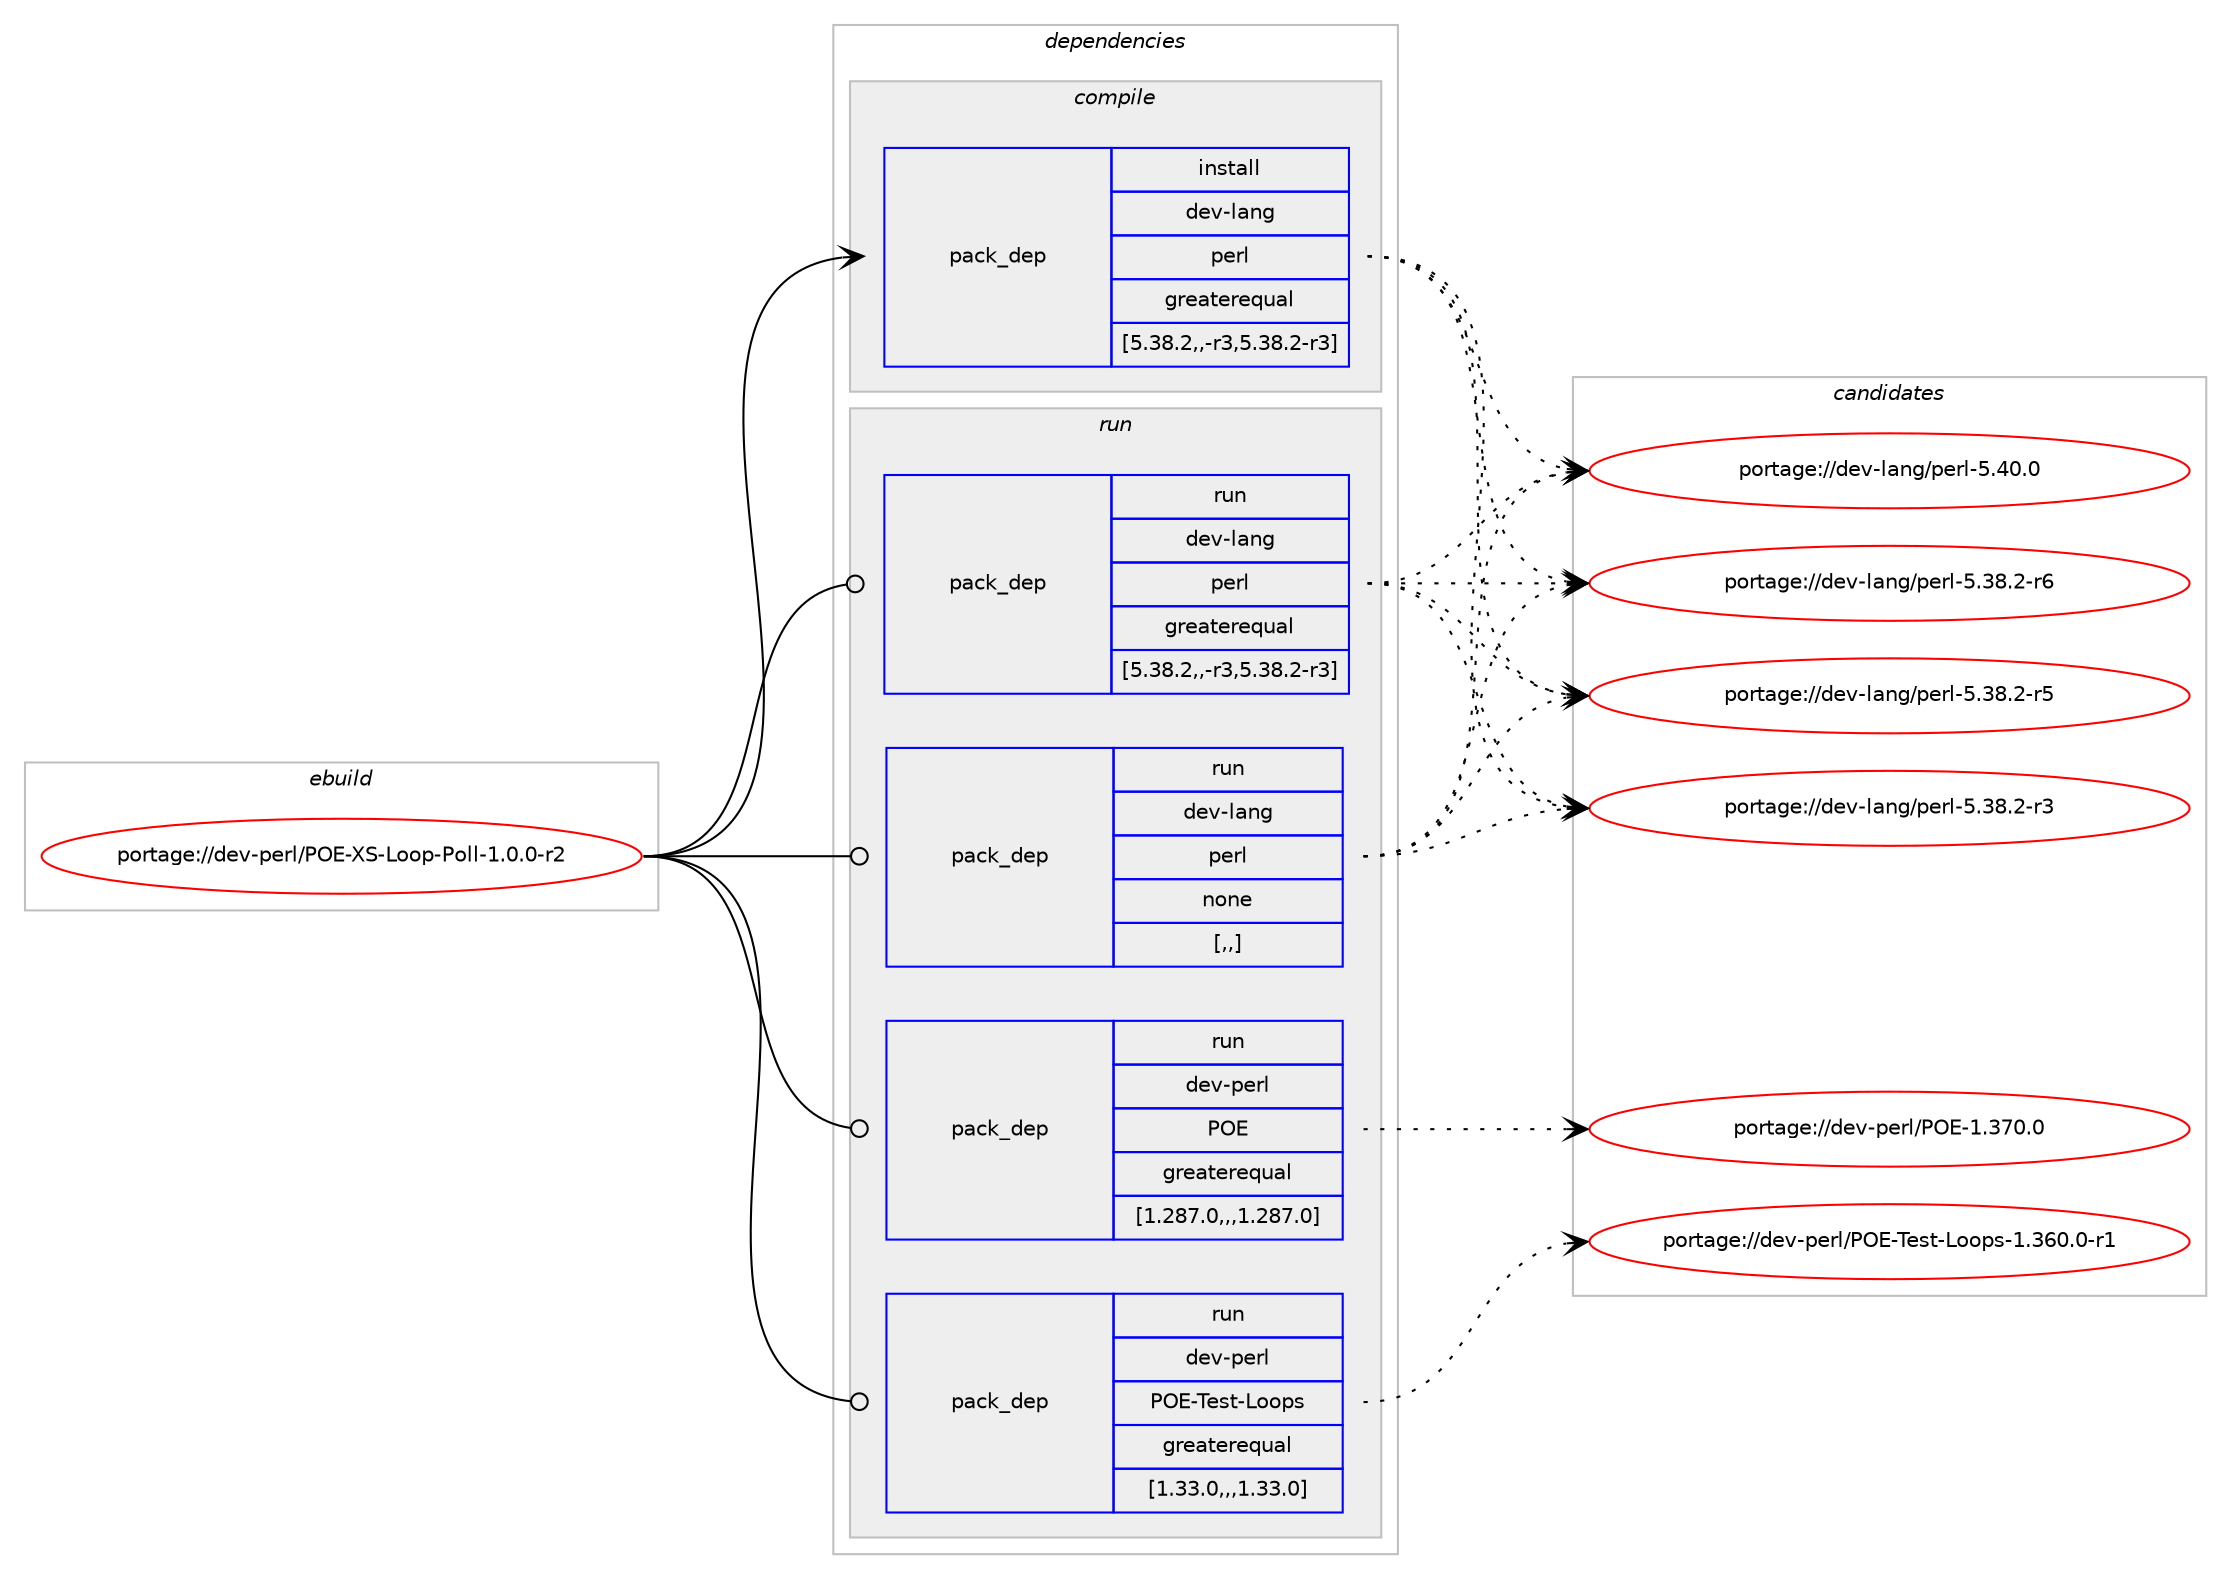 digraph prolog {

# *************
# Graph options
# *************

newrank=true;
concentrate=true;
compound=true;
graph [rankdir=LR,fontname=Helvetica,fontsize=10,ranksep=1.5];#, ranksep=2.5, nodesep=0.2];
edge  [arrowhead=vee];
node  [fontname=Helvetica,fontsize=10];

# **********
# The ebuild
# **********

subgraph cluster_leftcol {
color=gray;
rank=same;
label=<<i>ebuild</i>>;
id [label="portage://dev-perl/POE-XS-Loop-Poll-1.0.0-r2", color=red, width=4, href="../dev-perl/POE-XS-Loop-Poll-1.0.0-r2.svg"];
}

# ****************
# The dependencies
# ****************

subgraph cluster_midcol {
color=gray;
label=<<i>dependencies</i>>;
subgraph cluster_compile {
fillcolor="#eeeeee";
style=filled;
label=<<i>compile</i>>;
subgraph pack103367 {
dependency134330 [label=<<TABLE BORDER="0" CELLBORDER="1" CELLSPACING="0" CELLPADDING="4" WIDTH="220"><TR><TD ROWSPAN="6" CELLPADDING="30">pack_dep</TD></TR><TR><TD WIDTH="110">install</TD></TR><TR><TD>dev-lang</TD></TR><TR><TD>perl</TD></TR><TR><TD>greaterequal</TD></TR><TR><TD>[5.38.2,,-r3,5.38.2-r3]</TD></TR></TABLE>>, shape=none, color=blue];
}
id:e -> dependency134330:w [weight=20,style="solid",arrowhead="vee"];
}
subgraph cluster_compileandrun {
fillcolor="#eeeeee";
style=filled;
label=<<i>compile and run</i>>;
}
subgraph cluster_run {
fillcolor="#eeeeee";
style=filled;
label=<<i>run</i>>;
subgraph pack103368 {
dependency134331 [label=<<TABLE BORDER="0" CELLBORDER="1" CELLSPACING="0" CELLPADDING="4" WIDTH="220"><TR><TD ROWSPAN="6" CELLPADDING="30">pack_dep</TD></TR><TR><TD WIDTH="110">run</TD></TR><TR><TD>dev-lang</TD></TR><TR><TD>perl</TD></TR><TR><TD>greaterequal</TD></TR><TR><TD>[5.38.2,,-r3,5.38.2-r3]</TD></TR></TABLE>>, shape=none, color=blue];
}
id:e -> dependency134331:w [weight=20,style="solid",arrowhead="odot"];
subgraph pack103369 {
dependency134332 [label=<<TABLE BORDER="0" CELLBORDER="1" CELLSPACING="0" CELLPADDING="4" WIDTH="220"><TR><TD ROWSPAN="6" CELLPADDING="30">pack_dep</TD></TR><TR><TD WIDTH="110">run</TD></TR><TR><TD>dev-lang</TD></TR><TR><TD>perl</TD></TR><TR><TD>none</TD></TR><TR><TD>[,,]</TD></TR></TABLE>>, shape=none, color=blue];
}
id:e -> dependency134332:w [weight=20,style="solid",arrowhead="odot"];
subgraph pack103370 {
dependency134333 [label=<<TABLE BORDER="0" CELLBORDER="1" CELLSPACING="0" CELLPADDING="4" WIDTH="220"><TR><TD ROWSPAN="6" CELLPADDING="30">pack_dep</TD></TR><TR><TD WIDTH="110">run</TD></TR><TR><TD>dev-perl</TD></TR><TR><TD>POE</TD></TR><TR><TD>greaterequal</TD></TR><TR><TD>[1.287.0,,,1.287.0]</TD></TR></TABLE>>, shape=none, color=blue];
}
id:e -> dependency134333:w [weight=20,style="solid",arrowhead="odot"];
subgraph pack103371 {
dependency134334 [label=<<TABLE BORDER="0" CELLBORDER="1" CELLSPACING="0" CELLPADDING="4" WIDTH="220"><TR><TD ROWSPAN="6" CELLPADDING="30">pack_dep</TD></TR><TR><TD WIDTH="110">run</TD></TR><TR><TD>dev-perl</TD></TR><TR><TD>POE-Test-Loops</TD></TR><TR><TD>greaterequal</TD></TR><TR><TD>[1.33.0,,,1.33.0]</TD></TR></TABLE>>, shape=none, color=blue];
}
id:e -> dependency134334:w [weight=20,style="solid",arrowhead="odot"];
}
}

# **************
# The candidates
# **************

subgraph cluster_choices {
rank=same;
color=gray;
label=<<i>candidates</i>>;

subgraph choice103367 {
color=black;
nodesep=1;
choice10010111845108971101034711210111410845534652484648 [label="portage://dev-lang/perl-5.40.0", color=red, width=4,href="../dev-lang/perl-5.40.0.svg"];
choice100101118451089711010347112101114108455346515646504511454 [label="portage://dev-lang/perl-5.38.2-r6", color=red, width=4,href="../dev-lang/perl-5.38.2-r6.svg"];
choice100101118451089711010347112101114108455346515646504511453 [label="portage://dev-lang/perl-5.38.2-r5", color=red, width=4,href="../dev-lang/perl-5.38.2-r5.svg"];
choice100101118451089711010347112101114108455346515646504511451 [label="portage://dev-lang/perl-5.38.2-r3", color=red, width=4,href="../dev-lang/perl-5.38.2-r3.svg"];
dependency134330:e -> choice10010111845108971101034711210111410845534652484648:w [style=dotted,weight="100"];
dependency134330:e -> choice100101118451089711010347112101114108455346515646504511454:w [style=dotted,weight="100"];
dependency134330:e -> choice100101118451089711010347112101114108455346515646504511453:w [style=dotted,weight="100"];
dependency134330:e -> choice100101118451089711010347112101114108455346515646504511451:w [style=dotted,weight="100"];
}
subgraph choice103368 {
color=black;
nodesep=1;
choice10010111845108971101034711210111410845534652484648 [label="portage://dev-lang/perl-5.40.0", color=red, width=4,href="../dev-lang/perl-5.40.0.svg"];
choice100101118451089711010347112101114108455346515646504511454 [label="portage://dev-lang/perl-5.38.2-r6", color=red, width=4,href="../dev-lang/perl-5.38.2-r6.svg"];
choice100101118451089711010347112101114108455346515646504511453 [label="portage://dev-lang/perl-5.38.2-r5", color=red, width=4,href="../dev-lang/perl-5.38.2-r5.svg"];
choice100101118451089711010347112101114108455346515646504511451 [label="portage://dev-lang/perl-5.38.2-r3", color=red, width=4,href="../dev-lang/perl-5.38.2-r3.svg"];
dependency134331:e -> choice10010111845108971101034711210111410845534652484648:w [style=dotted,weight="100"];
dependency134331:e -> choice100101118451089711010347112101114108455346515646504511454:w [style=dotted,weight="100"];
dependency134331:e -> choice100101118451089711010347112101114108455346515646504511453:w [style=dotted,weight="100"];
dependency134331:e -> choice100101118451089711010347112101114108455346515646504511451:w [style=dotted,weight="100"];
}
subgraph choice103369 {
color=black;
nodesep=1;
choice10010111845108971101034711210111410845534652484648 [label="portage://dev-lang/perl-5.40.0", color=red, width=4,href="../dev-lang/perl-5.40.0.svg"];
choice100101118451089711010347112101114108455346515646504511454 [label="portage://dev-lang/perl-5.38.2-r6", color=red, width=4,href="../dev-lang/perl-5.38.2-r6.svg"];
choice100101118451089711010347112101114108455346515646504511453 [label="portage://dev-lang/perl-5.38.2-r5", color=red, width=4,href="../dev-lang/perl-5.38.2-r5.svg"];
choice100101118451089711010347112101114108455346515646504511451 [label="portage://dev-lang/perl-5.38.2-r3", color=red, width=4,href="../dev-lang/perl-5.38.2-r3.svg"];
dependency134332:e -> choice10010111845108971101034711210111410845534652484648:w [style=dotted,weight="100"];
dependency134332:e -> choice100101118451089711010347112101114108455346515646504511454:w [style=dotted,weight="100"];
dependency134332:e -> choice100101118451089711010347112101114108455346515646504511453:w [style=dotted,weight="100"];
dependency134332:e -> choice100101118451089711010347112101114108455346515646504511451:w [style=dotted,weight="100"];
}
subgraph choice103370 {
color=black;
nodesep=1;
choice10010111845112101114108478079694549465155484648 [label="portage://dev-perl/POE-1.370.0", color=red, width=4,href="../dev-perl/POE-1.370.0.svg"];
dependency134333:e -> choice10010111845112101114108478079694549465155484648:w [style=dotted,weight="100"];
}
subgraph choice103371 {
color=black;
nodesep=1;
choice10010111845112101114108478079694584101115116457611111111211545494651544846484511449 [label="portage://dev-perl/POE-Test-Loops-1.360.0-r1", color=red, width=4,href="../dev-perl/POE-Test-Loops-1.360.0-r1.svg"];
dependency134334:e -> choice10010111845112101114108478079694584101115116457611111111211545494651544846484511449:w [style=dotted,weight="100"];
}
}

}

